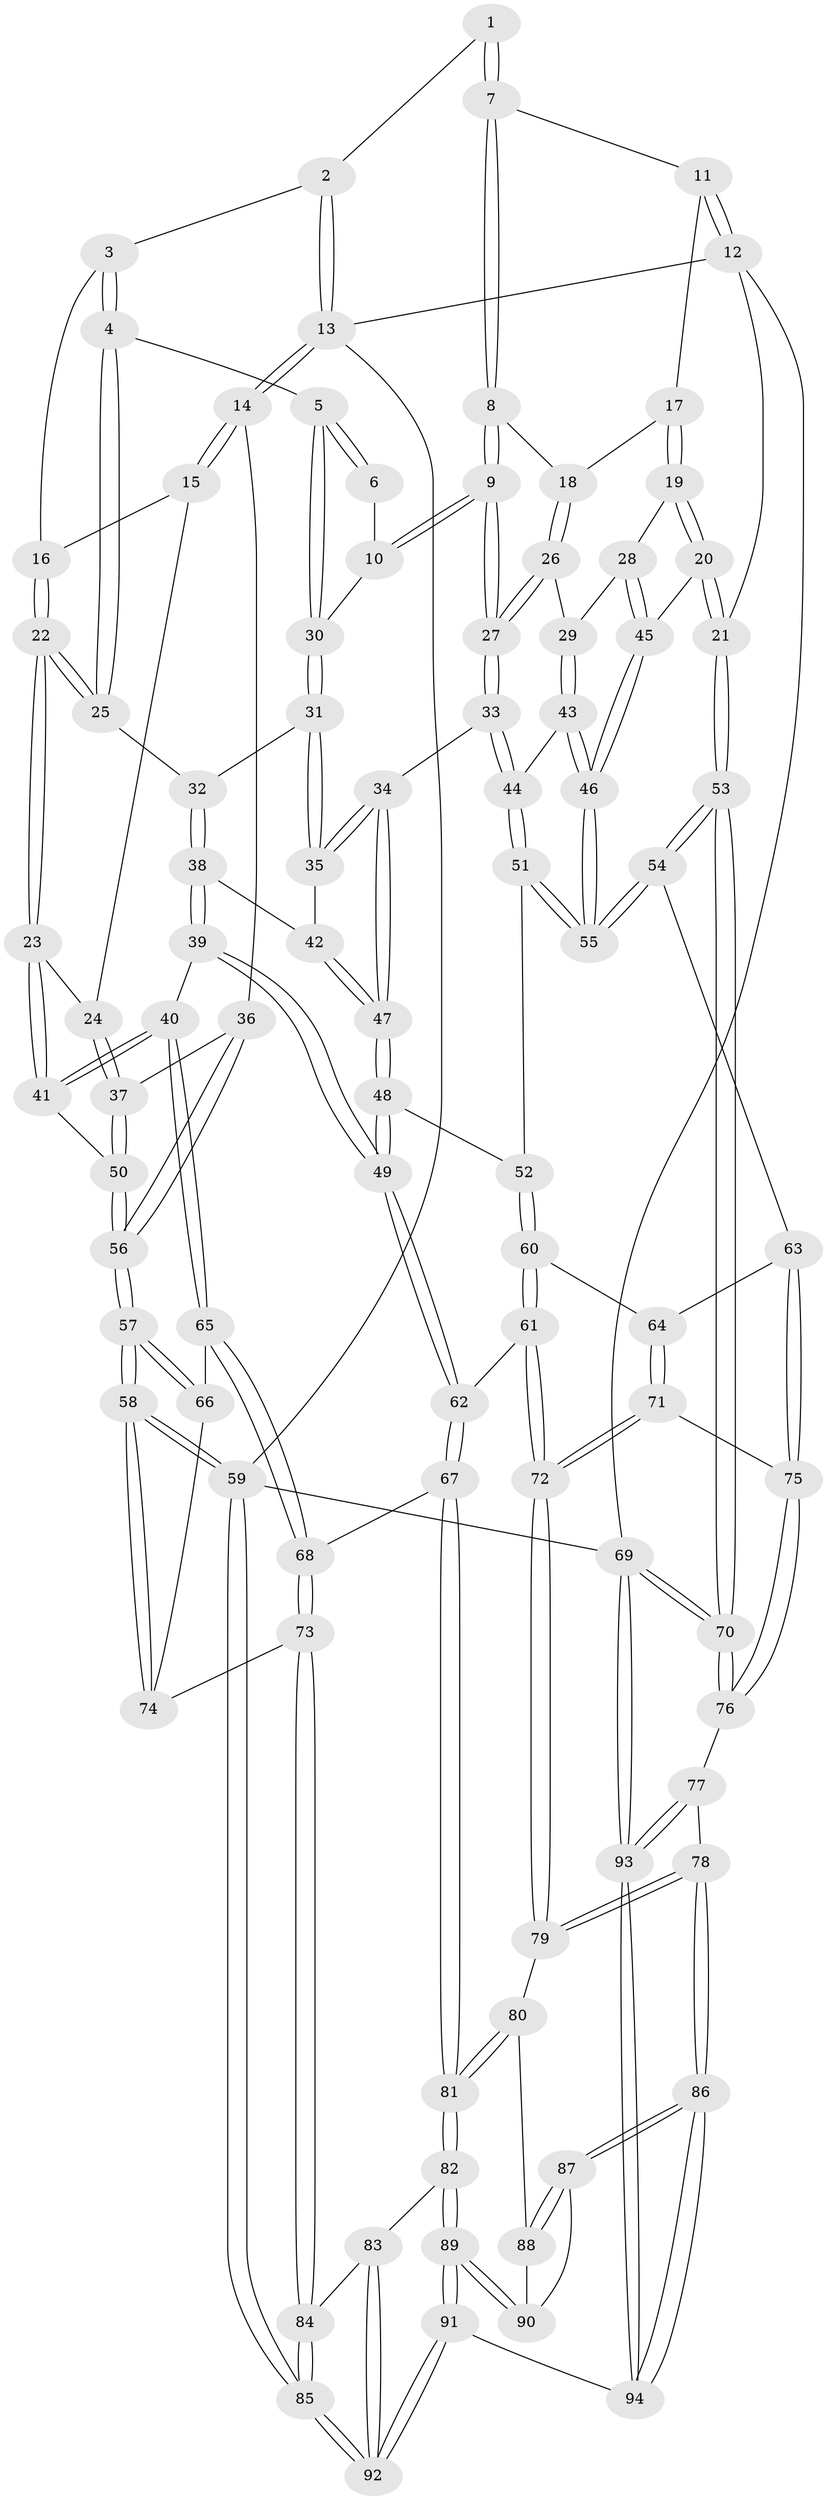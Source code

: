 // coarse degree distribution, {3: 0.32142857142857145, 4: 0.14285714285714285, 2: 0.17857142857142858, 5: 0.10714285714285714, 7: 0.07142857142857142, 6: 0.07142857142857142, 8: 0.03571428571428571, 1: 0.07142857142857142}
// Generated by graph-tools (version 1.1) at 2025/05/03/04/25 22:05:14]
// undirected, 94 vertices, 232 edges
graph export_dot {
graph [start="1"]
  node [color=gray90,style=filled];
  1 [pos="+0.5317842119540157+0"];
  2 [pos="+0.3258367715742974+0"];
  3 [pos="+0.30865326024099654+0"];
  4 [pos="+0.41123037133350016+0.18461053270591463"];
  5 [pos="+0.4774273752207572+0.19090940353055258"];
  6 [pos="+0.5238297475540282+0"];
  7 [pos="+0.780083133399367+0"];
  8 [pos="+0.6866299121946986+0.09832015413933423"];
  9 [pos="+0.6207591955978395+0.1910584919409528"];
  10 [pos="+0.5561637635132176+0.1876190007441139"];
  11 [pos="+0.8660122141425746+0"];
  12 [pos="+1+0"];
  13 [pos="+0+0"];
  14 [pos="+0+0.013006412401492036"];
  15 [pos="+0.09333272957381705+0.12180762270140494"];
  16 [pos="+0.16832756813623914+0.12182193282420825"];
  17 [pos="+0.870299696323147+0.16177708783895287"];
  18 [pos="+0.8114753198618639+0.21479284697816942"];
  19 [pos="+1+0.2681053129014186"];
  20 [pos="+1+0.2504176169797176"];
  21 [pos="+1+0.22390960962663278"];
  22 [pos="+0.25875860336952344+0.2752659157008415"];
  23 [pos="+0.24711394883410745+0.30557775462299597"];
  24 [pos="+0.07275285092308954+0.28543877436870757"];
  25 [pos="+0.3206443218395388+0.2496812729844904"];
  26 [pos="+0.8068101758545231+0.27091071527632243"];
  27 [pos="+0.6730445908013549+0.32196704005484234"];
  28 [pos="+0.9106246205479853+0.31458605138951967"];
  29 [pos="+0.8866290332834483+0.3164768080219781"];
  30 [pos="+0.4793539511754078+0.19172840198126723"];
  31 [pos="+0.4920617188684804+0.32272576386441726"];
  32 [pos="+0.4145464443009991+0.32797564711046995"];
  33 [pos="+0.6623999289746383+0.37257778123518387"];
  34 [pos="+0.6212004623006436+0.3889695829364627"];
  35 [pos="+0.49970853336001986+0.33936209194219275"];
  36 [pos="+0+0.3611126084140516"];
  37 [pos="+0+0.36459233161135024"];
  38 [pos="+0.4261117830030761+0.3919679407652568"];
  39 [pos="+0.27230325218067725+0.5195969690752277"];
  40 [pos="+0.2586030457641187+0.5129473789418669"];
  41 [pos="+0.238449808823906+0.4755360649688539"];
  42 [pos="+0.46168122106404247+0.3827950364350806"];
  43 [pos="+0.8437617308545311+0.380479942709366"];
  44 [pos="+0.7127353873805393+0.42764310904194835"];
  45 [pos="+0.9319536389068236+0.45220719155159944"];
  46 [pos="+0.9113486819231043+0.5596850968556436"];
  47 [pos="+0.530574922234752+0.49528477792019354"];
  48 [pos="+0.5192327810176554+0.5186170669710307"];
  49 [pos="+0.37262407121141283+0.6013356205163578"];
  50 [pos="+0.22150214418570371+0.4718853389500972"];
  51 [pos="+0.7444087062668651+0.5089735033648237"];
  52 [pos="+0.646490748196007+0.5906165601302987"];
  53 [pos="+1+0.740864180574464"];
  54 [pos="+0.927887703552995+0.6229068101307881"];
  55 [pos="+0.911897536077417+0.6010868854617305"];
  56 [pos="+0+0.6082724738343305"];
  57 [pos="+0+0.6609432729561525"];
  58 [pos="+0+1"];
  59 [pos="+0+1"];
  60 [pos="+0.6438776988095019+0.6614433175915946"];
  61 [pos="+0.5599447427875623+0.7245164295545337"];
  62 [pos="+0.4060955269877919+0.712882144474702"];
  63 [pos="+0.9130109959721978+0.6308196465407355"];
  64 [pos="+0.7296702504998328+0.7020044643286182"];
  65 [pos="+0.1272282598252749+0.6375560933533251"];
  66 [pos="+0.03887634623228692+0.6790200753980347"];
  67 [pos="+0.3951393503866302+0.745961440042113"];
  68 [pos="+0.2078378294447296+0.7819896092770938"];
  69 [pos="+1+1"];
  70 [pos="+1+0.9928478621310872"];
  71 [pos="+0.7169492975012989+0.7883603017692484"];
  72 [pos="+0.6481207463457617+0.8441390791611939"];
  73 [pos="+0.15604923866992615+0.8451186803949337"];
  74 [pos="+0.09056210824721996+0.7912092411675546"];
  75 [pos="+0.7712709741465634+0.8094608162007666"];
  76 [pos="+0.8291320102605415+0.8796607511815135"];
  77 [pos="+0.6863072395624661+0.9182693411776212"];
  78 [pos="+0.6819879477628646+0.9150990517514093"];
  79 [pos="+0.6475601981439644+0.8509188821487244"];
  80 [pos="+0.5459110741808064+0.8912305015781996"];
  81 [pos="+0.39552074242376795+0.7995998633698674"];
  82 [pos="+0.38827966634469785+0.8202657493409243"];
  83 [pos="+0.3538524026997483+0.8561886500702687"];
  84 [pos="+0.16494710905483626+0.9124587329580287"];
  85 [pos="+0+1"];
  86 [pos="+0.574431649701209+0.9918953625423685"];
  87 [pos="+0.5636053682883427+0.9791496106072793"];
  88 [pos="+0.5450120803368562+0.9015371346303925"];
  89 [pos="+0.44886656831173877+0.9727265598061521"];
  90 [pos="+0.4707034193855939+0.9678096898110538"];
  91 [pos="+0.3840740678847745+1"];
  92 [pos="+0.22792066611376882+1"];
  93 [pos="+0.8274405094973614+1"];
  94 [pos="+0.5773531375278247+1"];
  1 -- 2;
  1 -- 7;
  1 -- 7;
  2 -- 3;
  2 -- 13;
  2 -- 13;
  3 -- 4;
  3 -- 4;
  3 -- 16;
  4 -- 5;
  4 -- 25;
  4 -- 25;
  5 -- 6;
  5 -- 6;
  5 -- 30;
  5 -- 30;
  6 -- 10;
  7 -- 8;
  7 -- 8;
  7 -- 11;
  8 -- 9;
  8 -- 9;
  8 -- 18;
  9 -- 10;
  9 -- 10;
  9 -- 27;
  9 -- 27;
  10 -- 30;
  11 -- 12;
  11 -- 12;
  11 -- 17;
  12 -- 13;
  12 -- 21;
  12 -- 69;
  13 -- 14;
  13 -- 14;
  13 -- 59;
  14 -- 15;
  14 -- 15;
  14 -- 36;
  15 -- 16;
  15 -- 24;
  16 -- 22;
  16 -- 22;
  17 -- 18;
  17 -- 19;
  17 -- 19;
  18 -- 26;
  18 -- 26;
  19 -- 20;
  19 -- 20;
  19 -- 28;
  20 -- 21;
  20 -- 21;
  20 -- 45;
  21 -- 53;
  21 -- 53;
  22 -- 23;
  22 -- 23;
  22 -- 25;
  22 -- 25;
  23 -- 24;
  23 -- 41;
  23 -- 41;
  24 -- 37;
  24 -- 37;
  25 -- 32;
  26 -- 27;
  26 -- 27;
  26 -- 29;
  27 -- 33;
  27 -- 33;
  28 -- 29;
  28 -- 45;
  28 -- 45;
  29 -- 43;
  29 -- 43;
  30 -- 31;
  30 -- 31;
  31 -- 32;
  31 -- 35;
  31 -- 35;
  32 -- 38;
  32 -- 38;
  33 -- 34;
  33 -- 44;
  33 -- 44;
  34 -- 35;
  34 -- 35;
  34 -- 47;
  34 -- 47;
  35 -- 42;
  36 -- 37;
  36 -- 56;
  36 -- 56;
  37 -- 50;
  37 -- 50;
  38 -- 39;
  38 -- 39;
  38 -- 42;
  39 -- 40;
  39 -- 49;
  39 -- 49;
  40 -- 41;
  40 -- 41;
  40 -- 65;
  40 -- 65;
  41 -- 50;
  42 -- 47;
  42 -- 47;
  43 -- 44;
  43 -- 46;
  43 -- 46;
  44 -- 51;
  44 -- 51;
  45 -- 46;
  45 -- 46;
  46 -- 55;
  46 -- 55;
  47 -- 48;
  47 -- 48;
  48 -- 49;
  48 -- 49;
  48 -- 52;
  49 -- 62;
  49 -- 62;
  50 -- 56;
  50 -- 56;
  51 -- 52;
  51 -- 55;
  51 -- 55;
  52 -- 60;
  52 -- 60;
  53 -- 54;
  53 -- 54;
  53 -- 70;
  53 -- 70;
  54 -- 55;
  54 -- 55;
  54 -- 63;
  56 -- 57;
  56 -- 57;
  57 -- 58;
  57 -- 58;
  57 -- 66;
  57 -- 66;
  58 -- 59;
  58 -- 59;
  58 -- 74;
  58 -- 74;
  59 -- 85;
  59 -- 85;
  59 -- 69;
  60 -- 61;
  60 -- 61;
  60 -- 64;
  61 -- 62;
  61 -- 72;
  61 -- 72;
  62 -- 67;
  62 -- 67;
  63 -- 64;
  63 -- 75;
  63 -- 75;
  64 -- 71;
  64 -- 71;
  65 -- 66;
  65 -- 68;
  65 -- 68;
  66 -- 74;
  67 -- 68;
  67 -- 81;
  67 -- 81;
  68 -- 73;
  68 -- 73;
  69 -- 70;
  69 -- 70;
  69 -- 93;
  69 -- 93;
  70 -- 76;
  70 -- 76;
  71 -- 72;
  71 -- 72;
  71 -- 75;
  72 -- 79;
  72 -- 79;
  73 -- 74;
  73 -- 84;
  73 -- 84;
  75 -- 76;
  75 -- 76;
  76 -- 77;
  77 -- 78;
  77 -- 93;
  77 -- 93;
  78 -- 79;
  78 -- 79;
  78 -- 86;
  78 -- 86;
  79 -- 80;
  80 -- 81;
  80 -- 81;
  80 -- 88;
  81 -- 82;
  81 -- 82;
  82 -- 83;
  82 -- 89;
  82 -- 89;
  83 -- 84;
  83 -- 92;
  83 -- 92;
  84 -- 85;
  84 -- 85;
  85 -- 92;
  85 -- 92;
  86 -- 87;
  86 -- 87;
  86 -- 94;
  86 -- 94;
  87 -- 88;
  87 -- 88;
  87 -- 90;
  88 -- 90;
  89 -- 90;
  89 -- 90;
  89 -- 91;
  89 -- 91;
  91 -- 92;
  91 -- 92;
  91 -- 94;
  93 -- 94;
  93 -- 94;
}
